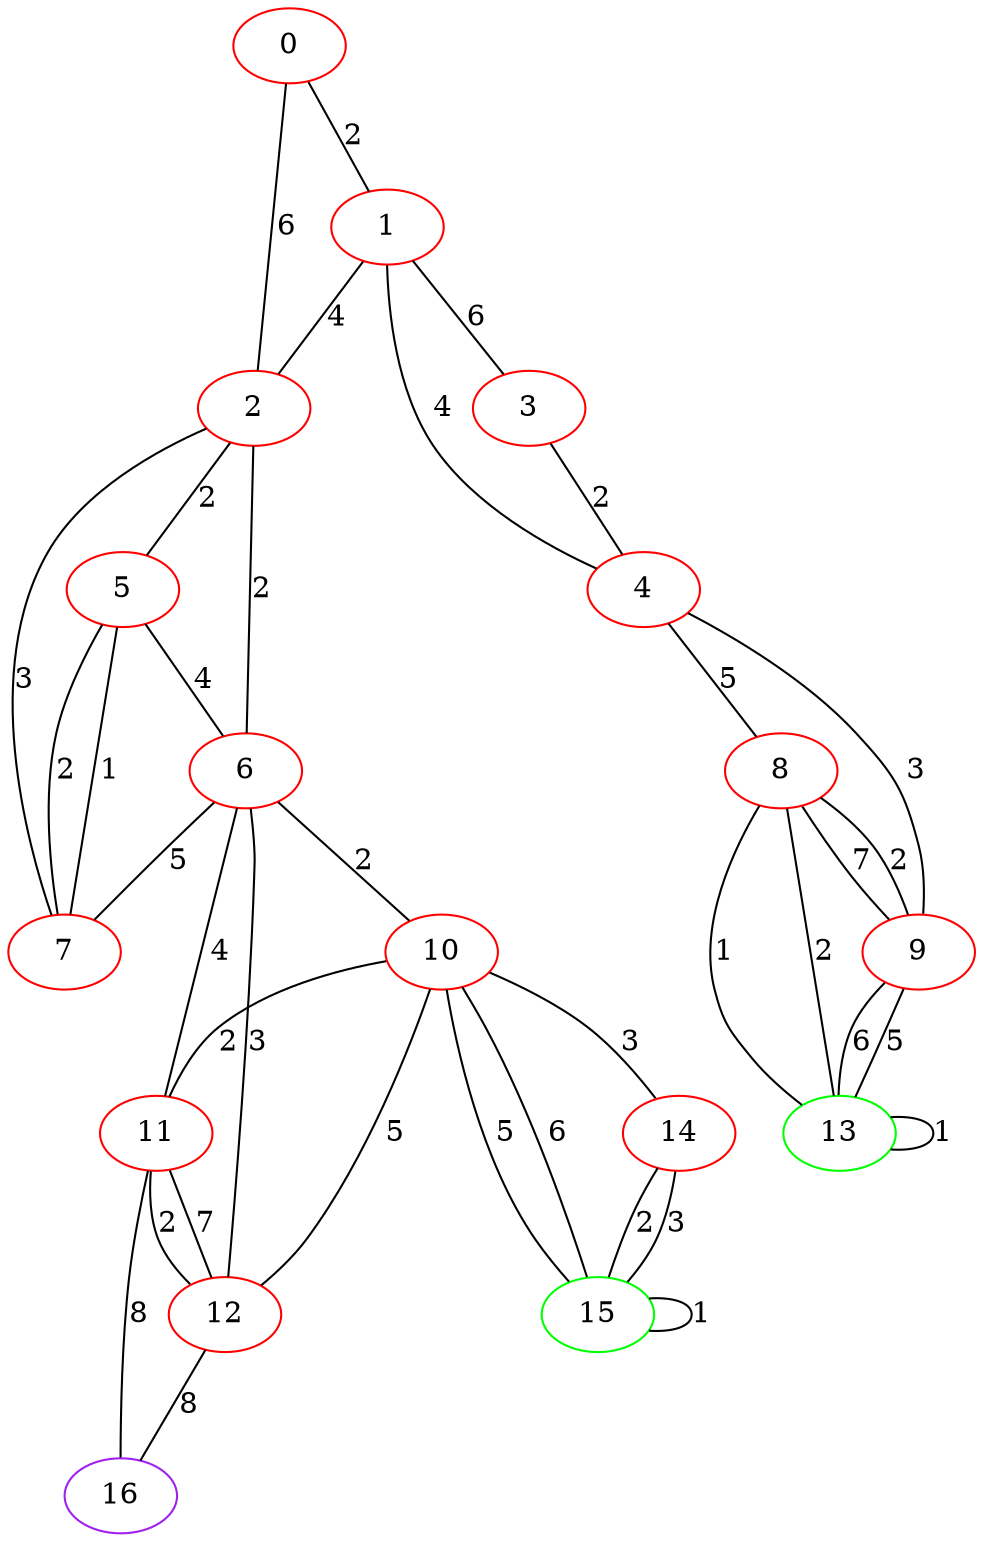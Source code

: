 graph "" {
0 [color=red, weight=1];
1 [color=red, weight=1];
2 [color=red, weight=1];
3 [color=red, weight=1];
4 [color=red, weight=1];
5 [color=red, weight=1];
6 [color=red, weight=1];
7 [color=red, weight=1];
8 [color=red, weight=1];
9 [color=red, weight=1];
10 [color=red, weight=1];
11 [color=red, weight=1];
12 [color=red, weight=1];
13 [color=green, weight=2];
14 [color=red, weight=1];
15 [color=green, weight=2];
16 [color=purple, weight=4];
0 -- 1  [key=0, label=2];
0 -- 2  [key=0, label=6];
1 -- 2  [key=0, label=4];
1 -- 3  [key=0, label=6];
1 -- 4  [key=0, label=4];
2 -- 5  [key=0, label=2];
2 -- 6  [key=0, label=2];
2 -- 7  [key=0, label=3];
3 -- 4  [key=0, label=2];
4 -- 8  [key=0, label=5];
4 -- 9  [key=0, label=3];
5 -- 6  [key=0, label=4];
5 -- 7  [key=0, label=2];
5 -- 7  [key=1, label=1];
6 -- 7  [key=0, label=5];
6 -- 10  [key=0, label=2];
6 -- 11  [key=0, label=4];
6 -- 12  [key=0, label=3];
8 -- 9  [key=0, label=7];
8 -- 9  [key=1, label=2];
8 -- 13  [key=0, label=1];
8 -- 13  [key=1, label=2];
9 -- 13  [key=0, label=6];
9 -- 13  [key=1, label=5];
10 -- 11  [key=0, label=2];
10 -- 12  [key=0, label=5];
10 -- 14  [key=0, label=3];
10 -- 15  [key=0, label=5];
10 -- 15  [key=1, label=6];
11 -- 16  [key=0, label=8];
11 -- 12  [key=0, label=2];
11 -- 12  [key=1, label=7];
12 -- 16  [key=0, label=8];
13 -- 13  [key=0, label=1];
14 -- 15  [key=0, label=2];
14 -- 15  [key=1, label=3];
15 -- 15  [key=0, label=1];
}
